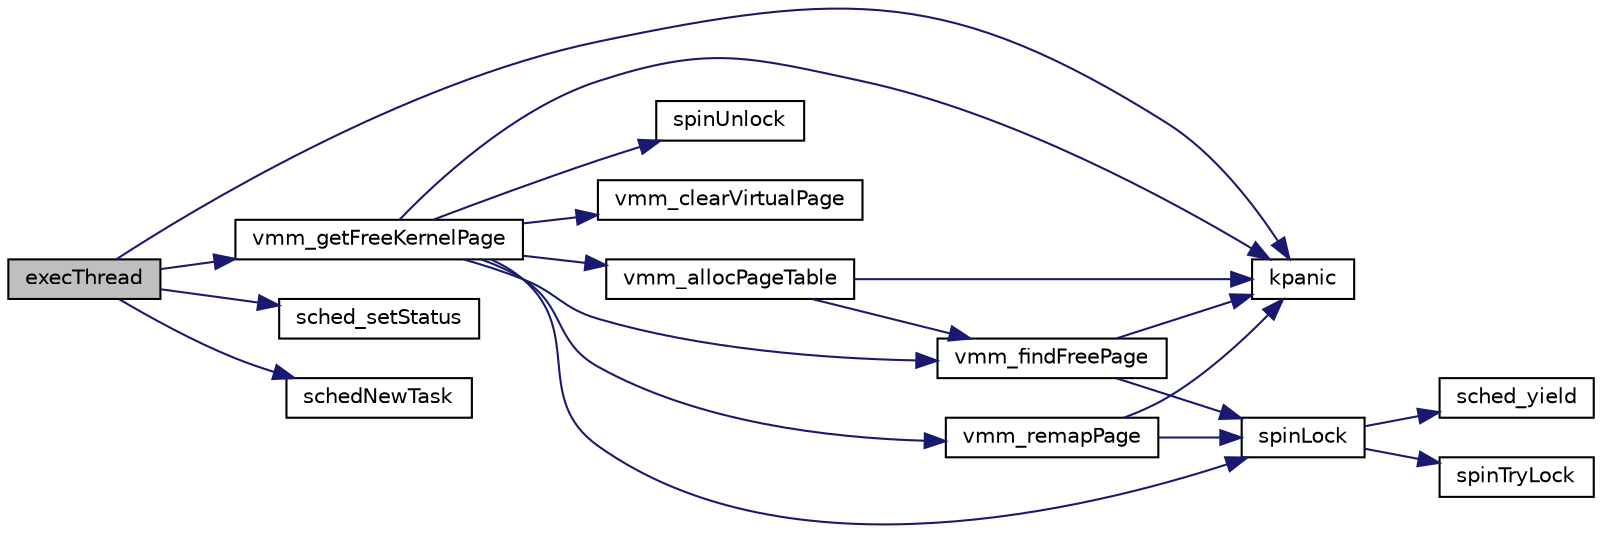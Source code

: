 digraph "execThread"
{
 // LATEX_PDF_SIZE
  edge [fontname="Helvetica",fontsize="10",labelfontname="Helvetica",labelfontsize="10"];
  node [fontname="Helvetica",fontsize="10",shape=record];
  rankdir="LR";
  Node1 [label="execThread",height=0.2,width=0.4,color="black", fillcolor="grey75", style="filled", fontcolor="black",tooltip=" "];
  Node1 -> Node2 [color="midnightblue",fontsize="10",style="solid",fontname="Helvetica"];
  Node2 [label="kpanic",height=0.2,width=0.4,color="black", fillcolor="white", style="filled",URL="$armv6_2kpanic_8c.html#adb9a182aa071791a306163d50d653deb",tooltip="print panic message and halt system"];
  Node1 -> Node3 [color="midnightblue",fontsize="10",style="solid",fontname="Helvetica"];
  Node3 [label="sched_setStatus",height=0.2,width=0.4,color="black", fillcolor="white", style="filled",URL="$armv6_2sched_8c.html#a2cbadd034400c65dbd11fd4892ddf26e",tooltip=" "];
  Node1 -> Node4 [color="midnightblue",fontsize="10",style="solid",fontname="Helvetica"];
  Node4 [label="schedNewTask",height=0.2,width=0.4,color="black", fillcolor="white", style="filled",URL="$armv6_2sched_8c.html#a92458df2063761371869cdfe0c9b4ee3",tooltip=" "];
  Node1 -> Node5 [color="midnightblue",fontsize="10",style="solid",fontname="Helvetica"];
  Node5 [label="vmm_getFreeKernelPage",height=0.2,width=0.4,color="black", fillcolor="white", style="filled",URL="$paging_8h.html#a3615feeeee9f4038cd1070372ccba22e",tooltip=" "];
  Node5 -> Node2 [color="midnightblue",fontsize="10",style="solid",fontname="Helvetica"];
  Node5 -> Node6 [color="midnightblue",fontsize="10",style="solid",fontname="Helvetica"];
  Node6 [label="spinLock",height=0.2,width=0.4,color="black", fillcolor="white", style="filled",URL="$armv6_2spinlock_8c.html#a71f03d2ba55111c715b6068254847a53",tooltip=" "];
  Node6 -> Node7 [color="midnightblue",fontsize="10",style="solid",fontname="Helvetica"];
  Node7 [label="sched_yield",height=0.2,width=0.4,color="black", fillcolor="white", style="filled",URL="$armv6_2sched_8c.html#a08933fe6d593a1c78b9080359f15a0b7",tooltip=" "];
  Node6 -> Node8 [color="midnightblue",fontsize="10",style="solid",fontname="Helvetica"];
  Node8 [label="spinTryLock",height=0.2,width=0.4,color="black", fillcolor="white", style="filled",URL="$armv6_2spinlock_8c.html#a740766af5da58616f700fffab6768a78",tooltip=" "];
  Node5 -> Node9 [color="midnightblue",fontsize="10",style="solid",fontname="Helvetica"];
  Node9 [label="spinUnlock",height=0.2,width=0.4,color="black", fillcolor="white", style="filled",URL="$armv6_2spinlock_8c.html#ae29ab191c93f9ead066cb462dd2e7247",tooltip=" "];
  Node5 -> Node10 [color="midnightblue",fontsize="10",style="solid",fontname="Helvetica"];
  Node10 [label="vmm_allocPageTable",height=0.2,width=0.4,color="black", fillcolor="white", style="filled",URL="$vmm_8h.html#acba8d9cc298370338bc5bea5187183b2",tooltip=" "];
  Node10 -> Node2 [color="midnightblue",fontsize="10",style="solid",fontname="Helvetica"];
  Node10 -> Node11 [color="midnightblue",fontsize="10",style="solid",fontname="Helvetica"];
  Node11 [label="vmm_findFreePage",height=0.2,width=0.4,color="black", fillcolor="white", style="filled",URL="$vmm_8h.html#ab8e4e189a7b1df2a03072ce5b75c89fe",tooltip=" "];
  Node11 -> Node2 [color="midnightblue",fontsize="10",style="solid",fontname="Helvetica"];
  Node11 -> Node6 [color="midnightblue",fontsize="10",style="solid",fontname="Helvetica"];
  Node5 -> Node12 [color="midnightblue",fontsize="10",style="solid",fontname="Helvetica"];
  Node12 [label="vmm_clearVirtualPage",height=0.2,width=0.4,color="black", fillcolor="white", style="filled",URL="$paging_8c.html#a8350aa43ff69829ba667ca34d9bcaa7a",tooltip=" "];
  Node5 -> Node11 [color="midnightblue",fontsize="10",style="solid",fontname="Helvetica"];
  Node5 -> Node13 [color="midnightblue",fontsize="10",style="solid",fontname="Helvetica"];
  Node13 [label="vmm_remapPage",height=0.2,width=0.4,color="black", fillcolor="white", style="filled",URL="$paging_8c.html#ad6c3897473d837504f3d1415fb8ab796",tooltip=" "];
  Node13 -> Node2 [color="midnightblue",fontsize="10",style="solid",fontname="Helvetica"];
  Node13 -> Node6 [color="midnightblue",fontsize="10",style="solid",fontname="Helvetica"];
}
